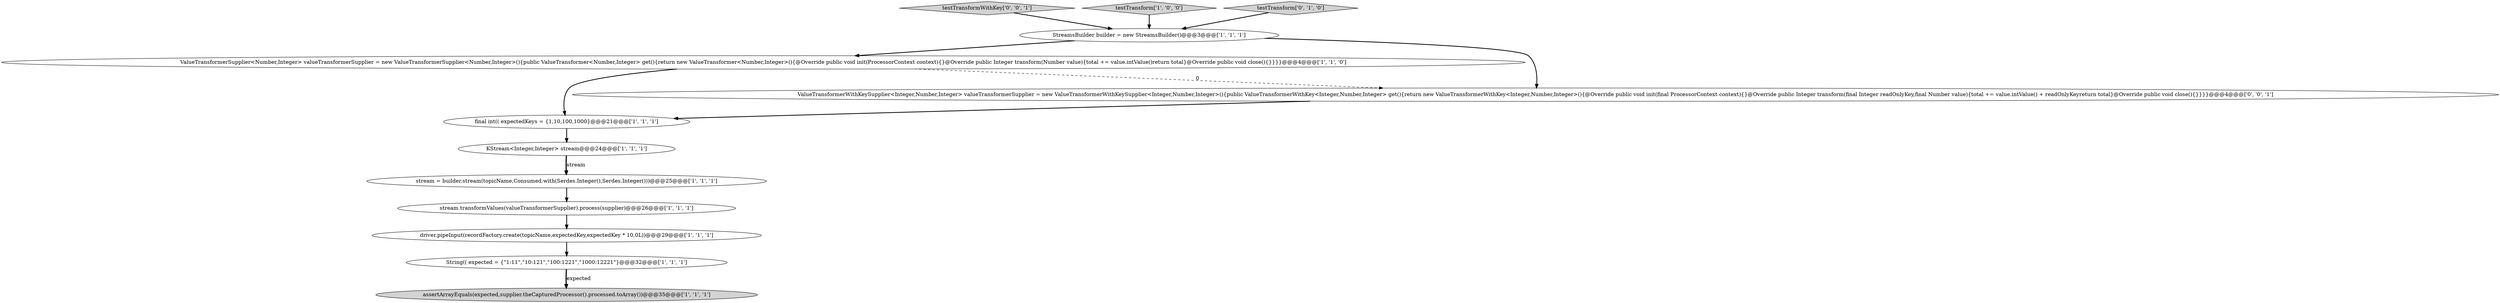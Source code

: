 digraph {
9 [style = filled, label = "stream = builder.stream(topicName,Consumed.with(Serdes.Integer(),Serdes.Integer()))@@@25@@@['1', '1', '1']", fillcolor = white, shape = ellipse image = "AAA0AAABBB1BBB"];
0 [style = filled, label = "assertArrayEquals(expected,supplier.theCapturedProcessor().processed.toArray())@@@35@@@['1', '1', '1']", fillcolor = lightgray, shape = ellipse image = "AAA0AAABBB1BBB"];
3 [style = filled, label = "String(( expected = {\"1:11\",\"10:121\",\"100:1221\",\"1000:12221\"}@@@32@@@['1', '1', '1']", fillcolor = white, shape = ellipse image = "AAA0AAABBB1BBB"];
11 [style = filled, label = "testTransformWithKey['0', '0', '1']", fillcolor = lightgray, shape = diamond image = "AAA0AAABBB3BBB"];
2 [style = filled, label = "driver.pipeInput(recordFactory.create(topicName,expectedKey,expectedKey * 10,0L))@@@29@@@['1', '1', '1']", fillcolor = white, shape = ellipse image = "AAA0AAABBB1BBB"];
1 [style = filled, label = "KStream<Integer,Integer> stream@@@24@@@['1', '1', '1']", fillcolor = white, shape = ellipse image = "AAA0AAABBB1BBB"];
8 [style = filled, label = "ValueTransformerSupplier<Number,Integer> valueTransformerSupplier = new ValueTransformerSupplier<Number,Integer>(){public ValueTransformer<Number,Integer> get(){return new ValueTransformer<Number,Integer>(){@Override public void init(ProcessorContext context){}@Override public Integer transform(Number value){total += value.intValue()return total}@Override public void close(){}}}}@@@4@@@['1', '1', '0']", fillcolor = white, shape = ellipse image = "AAA0AAABBB1BBB"];
7 [style = filled, label = "final int(( expectedKeys = {1,10,100,1000}@@@21@@@['1', '1', '1']", fillcolor = white, shape = ellipse image = "AAA0AAABBB1BBB"];
4 [style = filled, label = "testTransform['1', '0', '0']", fillcolor = lightgray, shape = diamond image = "AAA0AAABBB1BBB"];
10 [style = filled, label = "testTransform['0', '1', '0']", fillcolor = lightgray, shape = diamond image = "AAA0AAABBB2BBB"];
12 [style = filled, label = "ValueTransformerWithKeySupplier<Integer,Number,Integer> valueTransformerSupplier = new ValueTransformerWithKeySupplier<Integer,Number,Integer>(){public ValueTransformerWithKey<Integer,Number,Integer> get(){return new ValueTransformerWithKey<Integer,Number,Integer>(){@Override public void init(final ProcessorContext context){}@Override public Integer transform(final Integer readOnlyKey,final Number value){total += value.intValue() + readOnlyKeyreturn total}@Override public void close(){}}}}@@@4@@@['0', '0', '1']", fillcolor = white, shape = ellipse image = "AAA0AAABBB3BBB"];
5 [style = filled, label = "stream.transformValues(valueTransformerSupplier).process(supplier)@@@26@@@['1', '1', '1']", fillcolor = white, shape = ellipse image = "AAA0AAABBB1BBB"];
6 [style = filled, label = "StreamsBuilder builder = new StreamsBuilder()@@@3@@@['1', '1', '1']", fillcolor = white, shape = ellipse image = "AAA0AAABBB1BBB"];
5->2 [style = bold, label=""];
8->7 [style = bold, label=""];
12->7 [style = bold, label=""];
4->6 [style = bold, label=""];
7->1 [style = bold, label=""];
8->12 [style = dashed, label="0"];
1->9 [style = bold, label=""];
10->6 [style = bold, label=""];
9->5 [style = bold, label=""];
3->0 [style = bold, label=""];
11->6 [style = bold, label=""];
6->8 [style = bold, label=""];
3->0 [style = solid, label="expected"];
6->12 [style = bold, label=""];
1->9 [style = solid, label="stream"];
2->3 [style = bold, label=""];
}

